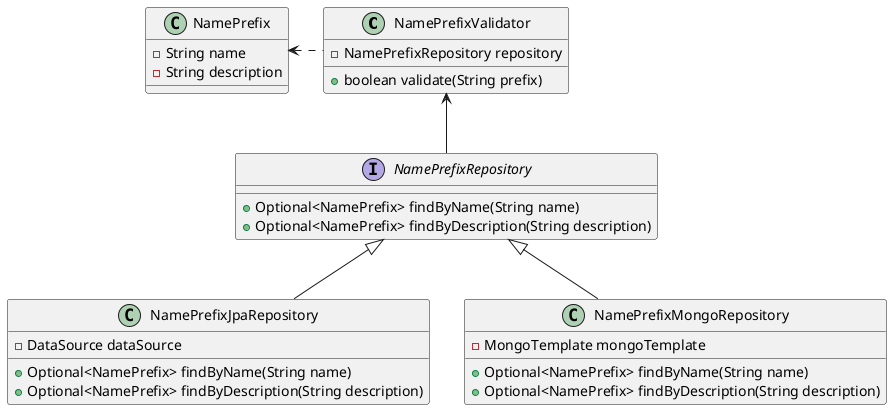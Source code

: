 @startuml Class diagram

    class NamePrefixValidator {
        + boolean validate(String prefix)
        - NamePrefixRepository repository
    }

    class NamePrefix {
        - String name
        - String description
    }

    interface NamePrefixRepository {
        + Optional<NamePrefix> findByName(String name)
        + Optional<NamePrefix> findByDescription(String description)
    }

    class NamePrefixJpaRepository {
        - DataSource dataSource
        + Optional<NamePrefix> findByName(String name)
        + Optional<NamePrefix> findByDescription(String description)
    }

    class NamePrefixMongoRepository {
        - MongoTemplate mongoTemplate
        + Optional<NamePrefix> findByName(String name)
        + Optional<NamePrefix> findByDescription(String description)
    }

    NamePrefixValidator .left.> NamePrefix
    NamePrefixRepository -up-> NamePrefixValidator
    NamePrefixJpaRepository -up-|> NamePrefixRepository
    NamePrefixMongoRepository -up-|> NamePrefixRepository

@enduml